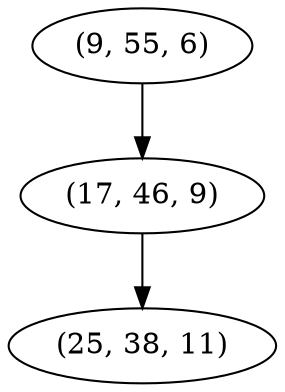 digraph tree {
    "(9, 55, 6)";
    "(17, 46, 9)";
    "(25, 38, 11)";
    "(9, 55, 6)" -> "(17, 46, 9)";
    "(17, 46, 9)" -> "(25, 38, 11)";
}
